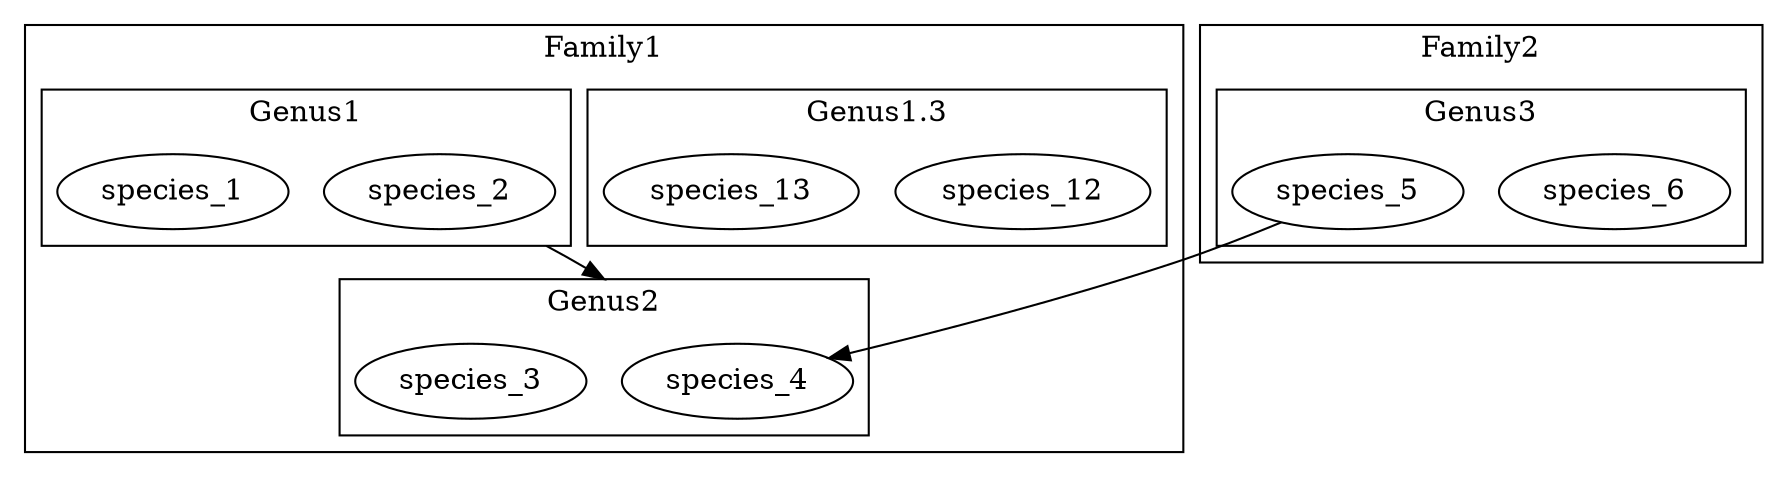 digraph G {
        compound=true

        subgraph cluster_family1 {
                graph [ label="Family1"; ]
                subgraph cluster_genus1_3 {
                        graph [ label="Genus1.3"; ]
                        species_12
                        species_13
                }
                subgraph cluster_genus1 {
                        graph [ label="Genus1"; ]
                        species_2
                        species_1
                }
                subgraph cluster_genus2 {
                        graph [ label="Genus2"; ]
                        species_4
                        species_3
                }
        }
        subgraph cluster_family2 {
                graph [ label="Family2"; ]
                subgraph cluster_genus3 {  // fixed duplicate name
                        graph [ label="Genus3"; ]
                        species_6
                        species_5
                }
        }
        species_2 -> species_4 [ ltail=cluster_genus1 lhead=cluster_genus2
            # style=invis
        ] # changed head to tail??
        species_5 -> species_4
}